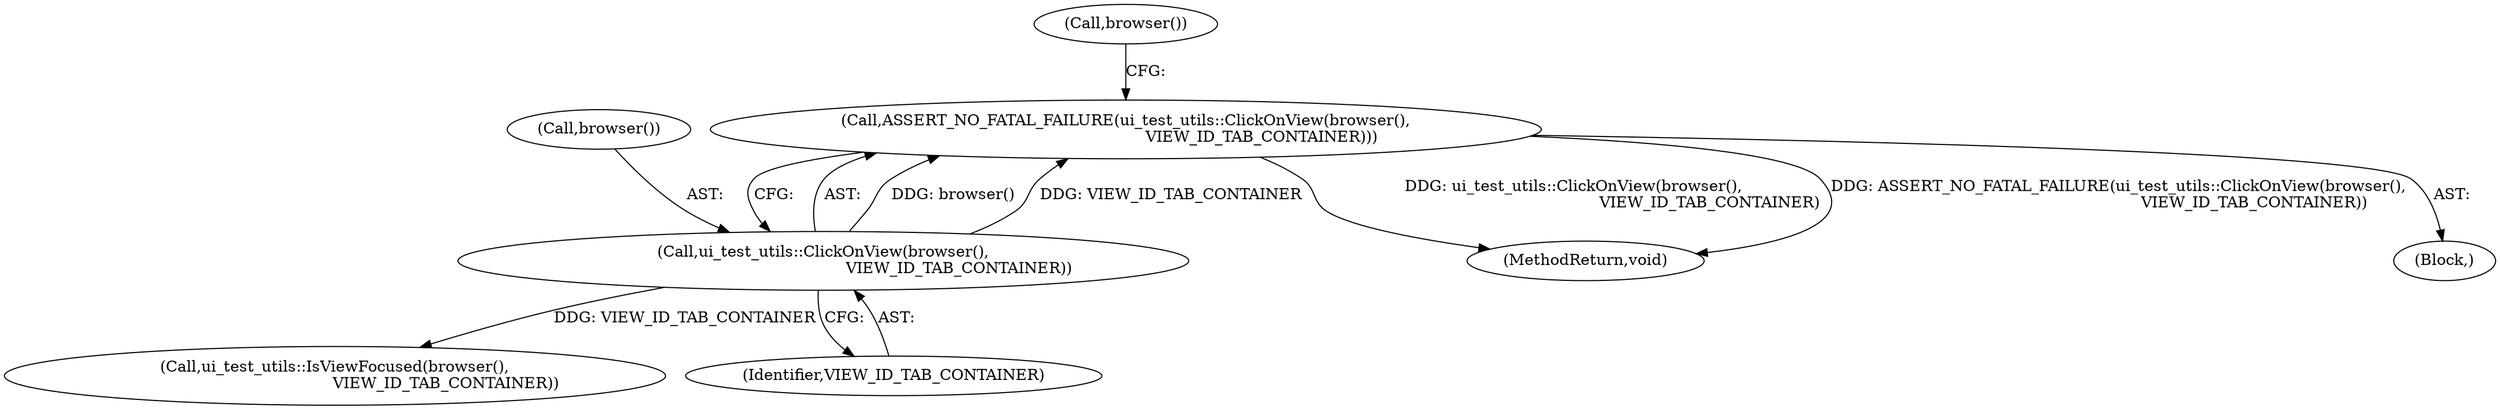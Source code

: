 digraph "1_Chrome_2511466dd15750f2ab0e5cecc30010f0a3f7949c@del" {
"1000106" [label="(Call,ASSERT_NO_FATAL_FAILURE(ui_test_utils::ClickOnView(browser(),\n                                                       VIEW_ID_TAB_CONTAINER)))"];
"1000107" [label="(Call,ui_test_utils::ClickOnView(browser(),\n                                                       VIEW_ID_TAB_CONTAINER))"];
"1000101" [label="(Block,)"];
"1000111" [label="(Call,ui_test_utils::IsViewFocused(browser(),\n                                             VIEW_ID_TAB_CONTAINER))"];
"1000107" [label="(Call,ui_test_utils::ClickOnView(browser(),\n                                                       VIEW_ID_TAB_CONTAINER))"];
"1000106" [label="(Call,ASSERT_NO_FATAL_FAILURE(ui_test_utils::ClickOnView(browser(),\n                                                       VIEW_ID_TAB_CONTAINER)))"];
"1000108" [label="(Call,browser())"];
"1000109" [label="(Identifier,VIEW_ID_TAB_CONTAINER)"];
"1000112" [label="(Call,browser())"];
"1000124" [label="(MethodReturn,void)"];
"1000106" -> "1000101"  [label="AST: "];
"1000106" -> "1000107"  [label="CFG: "];
"1000107" -> "1000106"  [label="AST: "];
"1000112" -> "1000106"  [label="CFG: "];
"1000106" -> "1000124"  [label="DDG: ui_test_utils::ClickOnView(browser(),\n                                                       VIEW_ID_TAB_CONTAINER)"];
"1000106" -> "1000124"  [label="DDG: ASSERT_NO_FATAL_FAILURE(ui_test_utils::ClickOnView(browser(),\n                                                       VIEW_ID_TAB_CONTAINER))"];
"1000107" -> "1000106"  [label="DDG: browser()"];
"1000107" -> "1000106"  [label="DDG: VIEW_ID_TAB_CONTAINER"];
"1000107" -> "1000109"  [label="CFG: "];
"1000108" -> "1000107"  [label="AST: "];
"1000109" -> "1000107"  [label="AST: "];
"1000107" -> "1000111"  [label="DDG: VIEW_ID_TAB_CONTAINER"];
}
